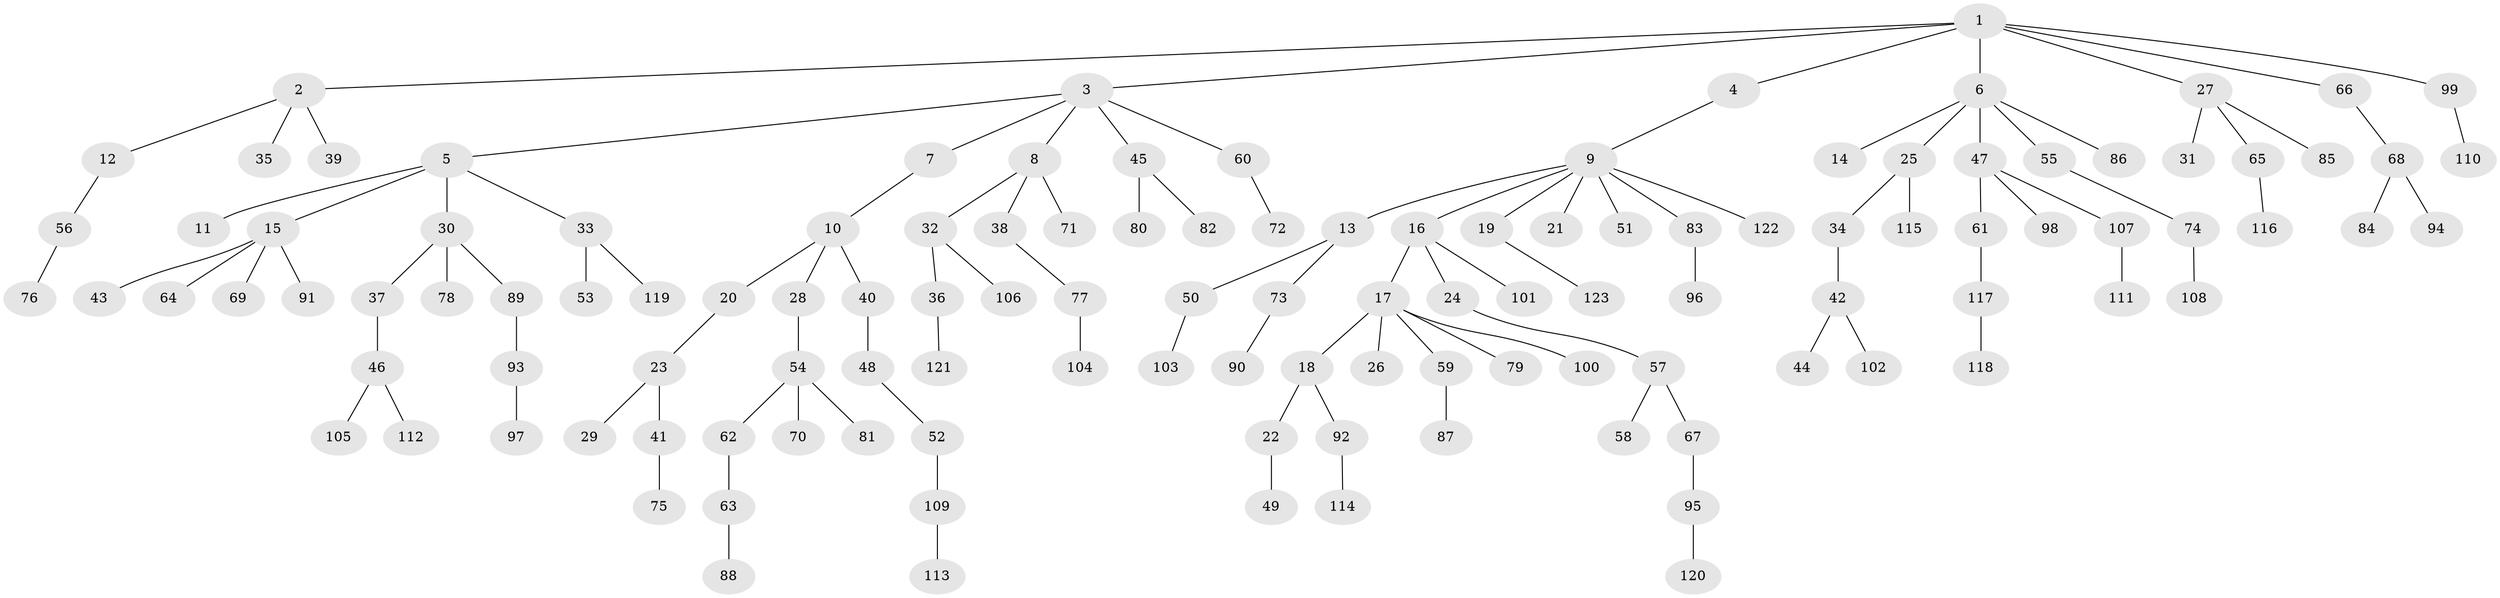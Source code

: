// coarse degree distribution, {9: 0.011904761904761904, 6: 0.023809523809523808, 2: 0.17857142857142858, 8: 0.023809523809523808, 4: 0.05952380952380952, 5: 0.011904761904761904, 1: 0.6190476190476191, 3: 0.05952380952380952, 7: 0.011904761904761904}
// Generated by graph-tools (version 1.1) at 2025/24/03/03/25 07:24:04]
// undirected, 123 vertices, 122 edges
graph export_dot {
graph [start="1"]
  node [color=gray90,style=filled];
  1;
  2;
  3;
  4;
  5;
  6;
  7;
  8;
  9;
  10;
  11;
  12;
  13;
  14;
  15;
  16;
  17;
  18;
  19;
  20;
  21;
  22;
  23;
  24;
  25;
  26;
  27;
  28;
  29;
  30;
  31;
  32;
  33;
  34;
  35;
  36;
  37;
  38;
  39;
  40;
  41;
  42;
  43;
  44;
  45;
  46;
  47;
  48;
  49;
  50;
  51;
  52;
  53;
  54;
  55;
  56;
  57;
  58;
  59;
  60;
  61;
  62;
  63;
  64;
  65;
  66;
  67;
  68;
  69;
  70;
  71;
  72;
  73;
  74;
  75;
  76;
  77;
  78;
  79;
  80;
  81;
  82;
  83;
  84;
  85;
  86;
  87;
  88;
  89;
  90;
  91;
  92;
  93;
  94;
  95;
  96;
  97;
  98;
  99;
  100;
  101;
  102;
  103;
  104;
  105;
  106;
  107;
  108;
  109;
  110;
  111;
  112;
  113;
  114;
  115;
  116;
  117;
  118;
  119;
  120;
  121;
  122;
  123;
  1 -- 2;
  1 -- 3;
  1 -- 4;
  1 -- 6;
  1 -- 27;
  1 -- 66;
  1 -- 99;
  2 -- 12;
  2 -- 35;
  2 -- 39;
  3 -- 5;
  3 -- 7;
  3 -- 8;
  3 -- 45;
  3 -- 60;
  4 -- 9;
  5 -- 11;
  5 -- 15;
  5 -- 30;
  5 -- 33;
  6 -- 14;
  6 -- 25;
  6 -- 47;
  6 -- 55;
  6 -- 86;
  7 -- 10;
  8 -- 32;
  8 -- 38;
  8 -- 71;
  9 -- 13;
  9 -- 16;
  9 -- 19;
  9 -- 21;
  9 -- 51;
  9 -- 83;
  9 -- 122;
  10 -- 20;
  10 -- 28;
  10 -- 40;
  12 -- 56;
  13 -- 50;
  13 -- 73;
  15 -- 43;
  15 -- 64;
  15 -- 69;
  15 -- 91;
  16 -- 17;
  16 -- 24;
  16 -- 101;
  17 -- 18;
  17 -- 26;
  17 -- 59;
  17 -- 79;
  17 -- 100;
  18 -- 22;
  18 -- 92;
  19 -- 123;
  20 -- 23;
  22 -- 49;
  23 -- 29;
  23 -- 41;
  24 -- 57;
  25 -- 34;
  25 -- 115;
  27 -- 31;
  27 -- 65;
  27 -- 85;
  28 -- 54;
  30 -- 37;
  30 -- 78;
  30 -- 89;
  32 -- 36;
  32 -- 106;
  33 -- 53;
  33 -- 119;
  34 -- 42;
  36 -- 121;
  37 -- 46;
  38 -- 77;
  40 -- 48;
  41 -- 75;
  42 -- 44;
  42 -- 102;
  45 -- 80;
  45 -- 82;
  46 -- 105;
  46 -- 112;
  47 -- 61;
  47 -- 98;
  47 -- 107;
  48 -- 52;
  50 -- 103;
  52 -- 109;
  54 -- 62;
  54 -- 70;
  54 -- 81;
  55 -- 74;
  56 -- 76;
  57 -- 58;
  57 -- 67;
  59 -- 87;
  60 -- 72;
  61 -- 117;
  62 -- 63;
  63 -- 88;
  65 -- 116;
  66 -- 68;
  67 -- 95;
  68 -- 84;
  68 -- 94;
  73 -- 90;
  74 -- 108;
  77 -- 104;
  83 -- 96;
  89 -- 93;
  92 -- 114;
  93 -- 97;
  95 -- 120;
  99 -- 110;
  107 -- 111;
  109 -- 113;
  117 -- 118;
}
